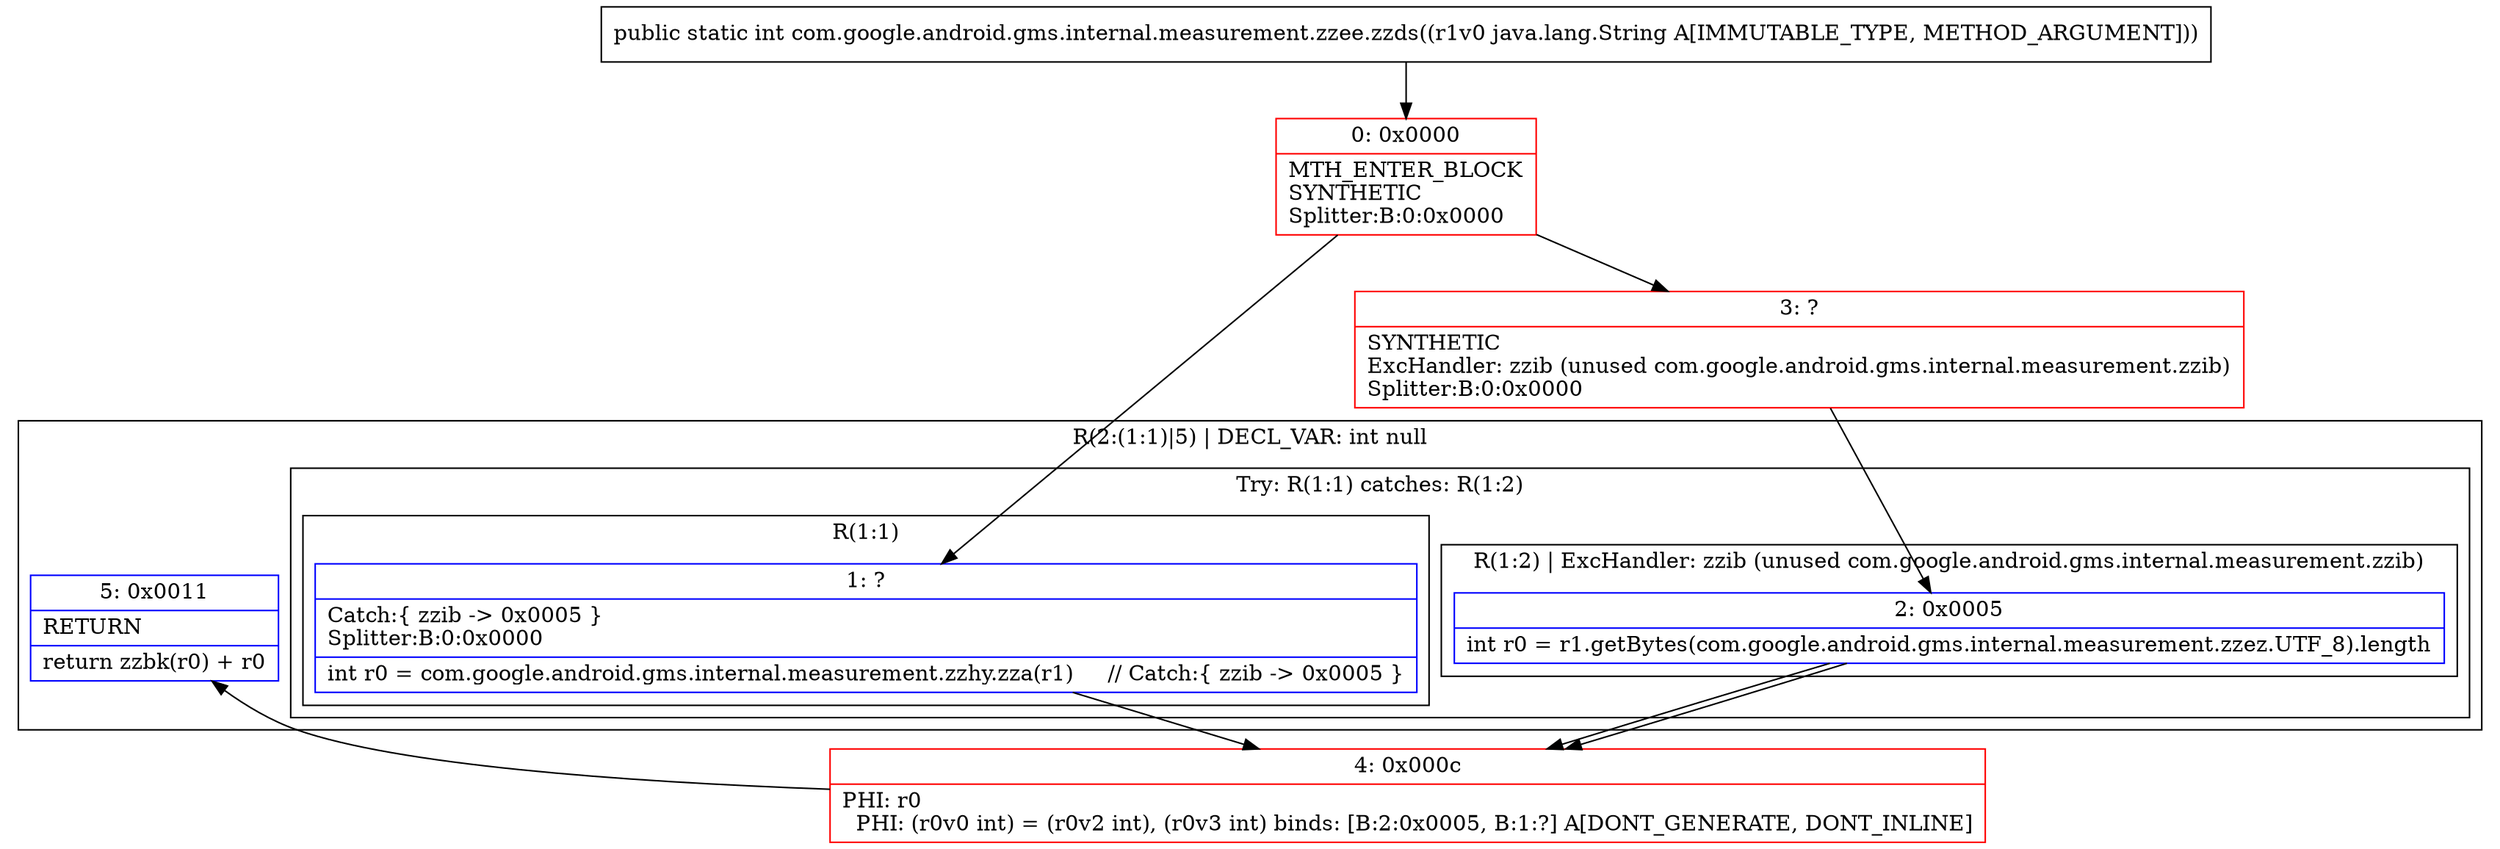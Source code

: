 digraph "CFG forcom.google.android.gms.internal.measurement.zzee.zzds(Ljava\/lang\/String;)I" {
subgraph cluster_Region_1183700805 {
label = "R(2:(1:1)|5) | DECL_VAR: int null\l";
node [shape=record,color=blue];
subgraph cluster_TryCatchRegion_671629562 {
label = "Try: R(1:1) catches: R(1:2)";
node [shape=record,color=blue];
subgraph cluster_Region_297938215 {
label = "R(1:1)";
node [shape=record,color=blue];
Node_1 [shape=record,label="{1\:\ ?|Catch:\{ zzib \-\> 0x0005 \}\lSplitter:B:0:0x0000\l|int r0 = com.google.android.gms.internal.measurement.zzhy.zza(r1)     \/\/ Catch:\{ zzib \-\> 0x0005 \}\l}"];
}
subgraph cluster_Region_1430136993 {
label = "R(1:2) | ExcHandler: zzib (unused com.google.android.gms.internal.measurement.zzib)\l";
node [shape=record,color=blue];
Node_2 [shape=record,label="{2\:\ 0x0005|int r0 = r1.getBytes(com.google.android.gms.internal.measurement.zzez.UTF_8).length\l}"];
}
}
Node_5 [shape=record,label="{5\:\ 0x0011|RETURN\l|return zzbk(r0) + r0\l}"];
}
subgraph cluster_Region_1430136993 {
label = "R(1:2) | ExcHandler: zzib (unused com.google.android.gms.internal.measurement.zzib)\l";
node [shape=record,color=blue];
Node_2 [shape=record,label="{2\:\ 0x0005|int r0 = r1.getBytes(com.google.android.gms.internal.measurement.zzez.UTF_8).length\l}"];
}
Node_0 [shape=record,color=red,label="{0\:\ 0x0000|MTH_ENTER_BLOCK\lSYNTHETIC\lSplitter:B:0:0x0000\l}"];
Node_3 [shape=record,color=red,label="{3\:\ ?|SYNTHETIC\lExcHandler: zzib (unused com.google.android.gms.internal.measurement.zzib)\lSplitter:B:0:0x0000\l}"];
Node_4 [shape=record,color=red,label="{4\:\ 0x000c|PHI: r0 \l  PHI: (r0v0 int) = (r0v2 int), (r0v3 int) binds: [B:2:0x0005, B:1:?] A[DONT_GENERATE, DONT_INLINE]\l}"];
MethodNode[shape=record,label="{public static int com.google.android.gms.internal.measurement.zzee.zzds((r1v0 java.lang.String A[IMMUTABLE_TYPE, METHOD_ARGUMENT])) }"];
MethodNode -> Node_0;
Node_1 -> Node_4;
Node_2 -> Node_4;
Node_2 -> Node_4;
Node_0 -> Node_1;
Node_0 -> Node_3;
Node_3 -> Node_2;
Node_4 -> Node_5;
}

